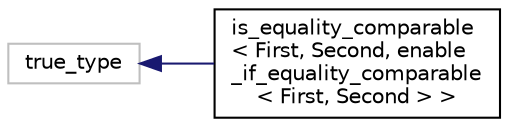 digraph "Graphical Class Hierarchy"
{
 // LATEX_PDF_SIZE
  edge [fontname="Helvetica",fontsize="10",labelfontname="Helvetica",labelfontsize="10"];
  node [fontname="Helvetica",fontsize="10",shape=record];
  rankdir="LR";
  Node2 [label="true_type",height=0.2,width=0.4,color="grey75", fillcolor="white", style="filled",tooltip=" "];
  Node2 -> Node0 [dir="back",color="midnightblue",fontsize="10",style="solid",fontname="Helvetica"];
  Node0 [label="is_equality_comparable\l\< First, Second, enable\l_if_equality_comparable\l\< First, Second \> \>",height=0.2,width=0.4,color="black", fillcolor="white", style="filled",URL="$structis__equality__comparable_3_01First_00_01Second_00_01enable__if__equality__comparable_3_01First_00_01Second_01_4_01_4.html",tooltip=" "];
}
